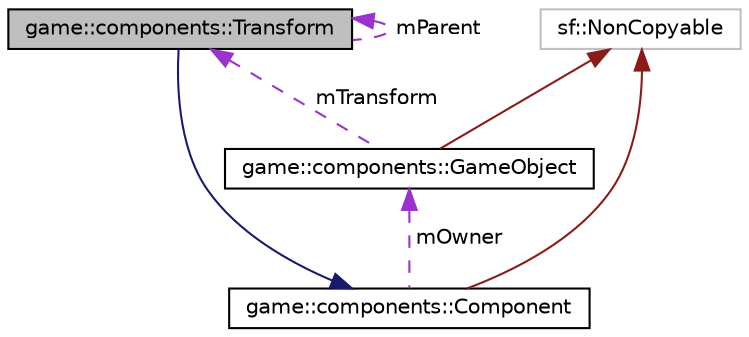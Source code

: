 digraph "game::components::Transform"
{
 // LATEX_PDF_SIZE
  edge [fontname="Helvetica",fontsize="10",labelfontname="Helvetica",labelfontsize="10"];
  node [fontname="Helvetica",fontsize="10",shape=record];
  Node1 [label="game::components::Transform",height=0.2,width=0.4,color="black", fillcolor="grey75", style="filled", fontcolor="black",tooltip="transform component of a gameobject"];
  Node2 -> Node1 [dir="back",color="midnightblue",fontsize="10",style="solid"];
  Node2 [label="game::components::Component",height=0.2,width=0.4,color="black", fillcolor="white", style="filled",URL="$classgame_1_1components_1_1Component.html",tooltip="base class for all components"];
  Node3 -> Node2 [dir="back",color="firebrick4",fontsize="10",style="solid"];
  Node3 [label="sf::NonCopyable",height=0.2,width=0.4,color="grey75", fillcolor="white", style="filled",tooltip=" "];
  Node4 -> Node2 [dir="back",color="darkorchid3",fontsize="10",style="dashed",label=" mOwner" ];
  Node4 [label="game::components::GameObject",height=0.2,width=0.4,color="black", fillcolor="white", style="filled",URL="$classgame_1_1components_1_1GameObject.html",tooltip="container class for a group of components"];
  Node3 -> Node4 [dir="back",color="firebrick4",fontsize="10",style="solid"];
  Node1 -> Node4 [dir="back",color="darkorchid3",fontsize="10",style="dashed",label=" mTransform" ];
  Node1 -> Node1 [dir="back",color="darkorchid3",fontsize="10",style="dashed",label=" mParent" ];
}
